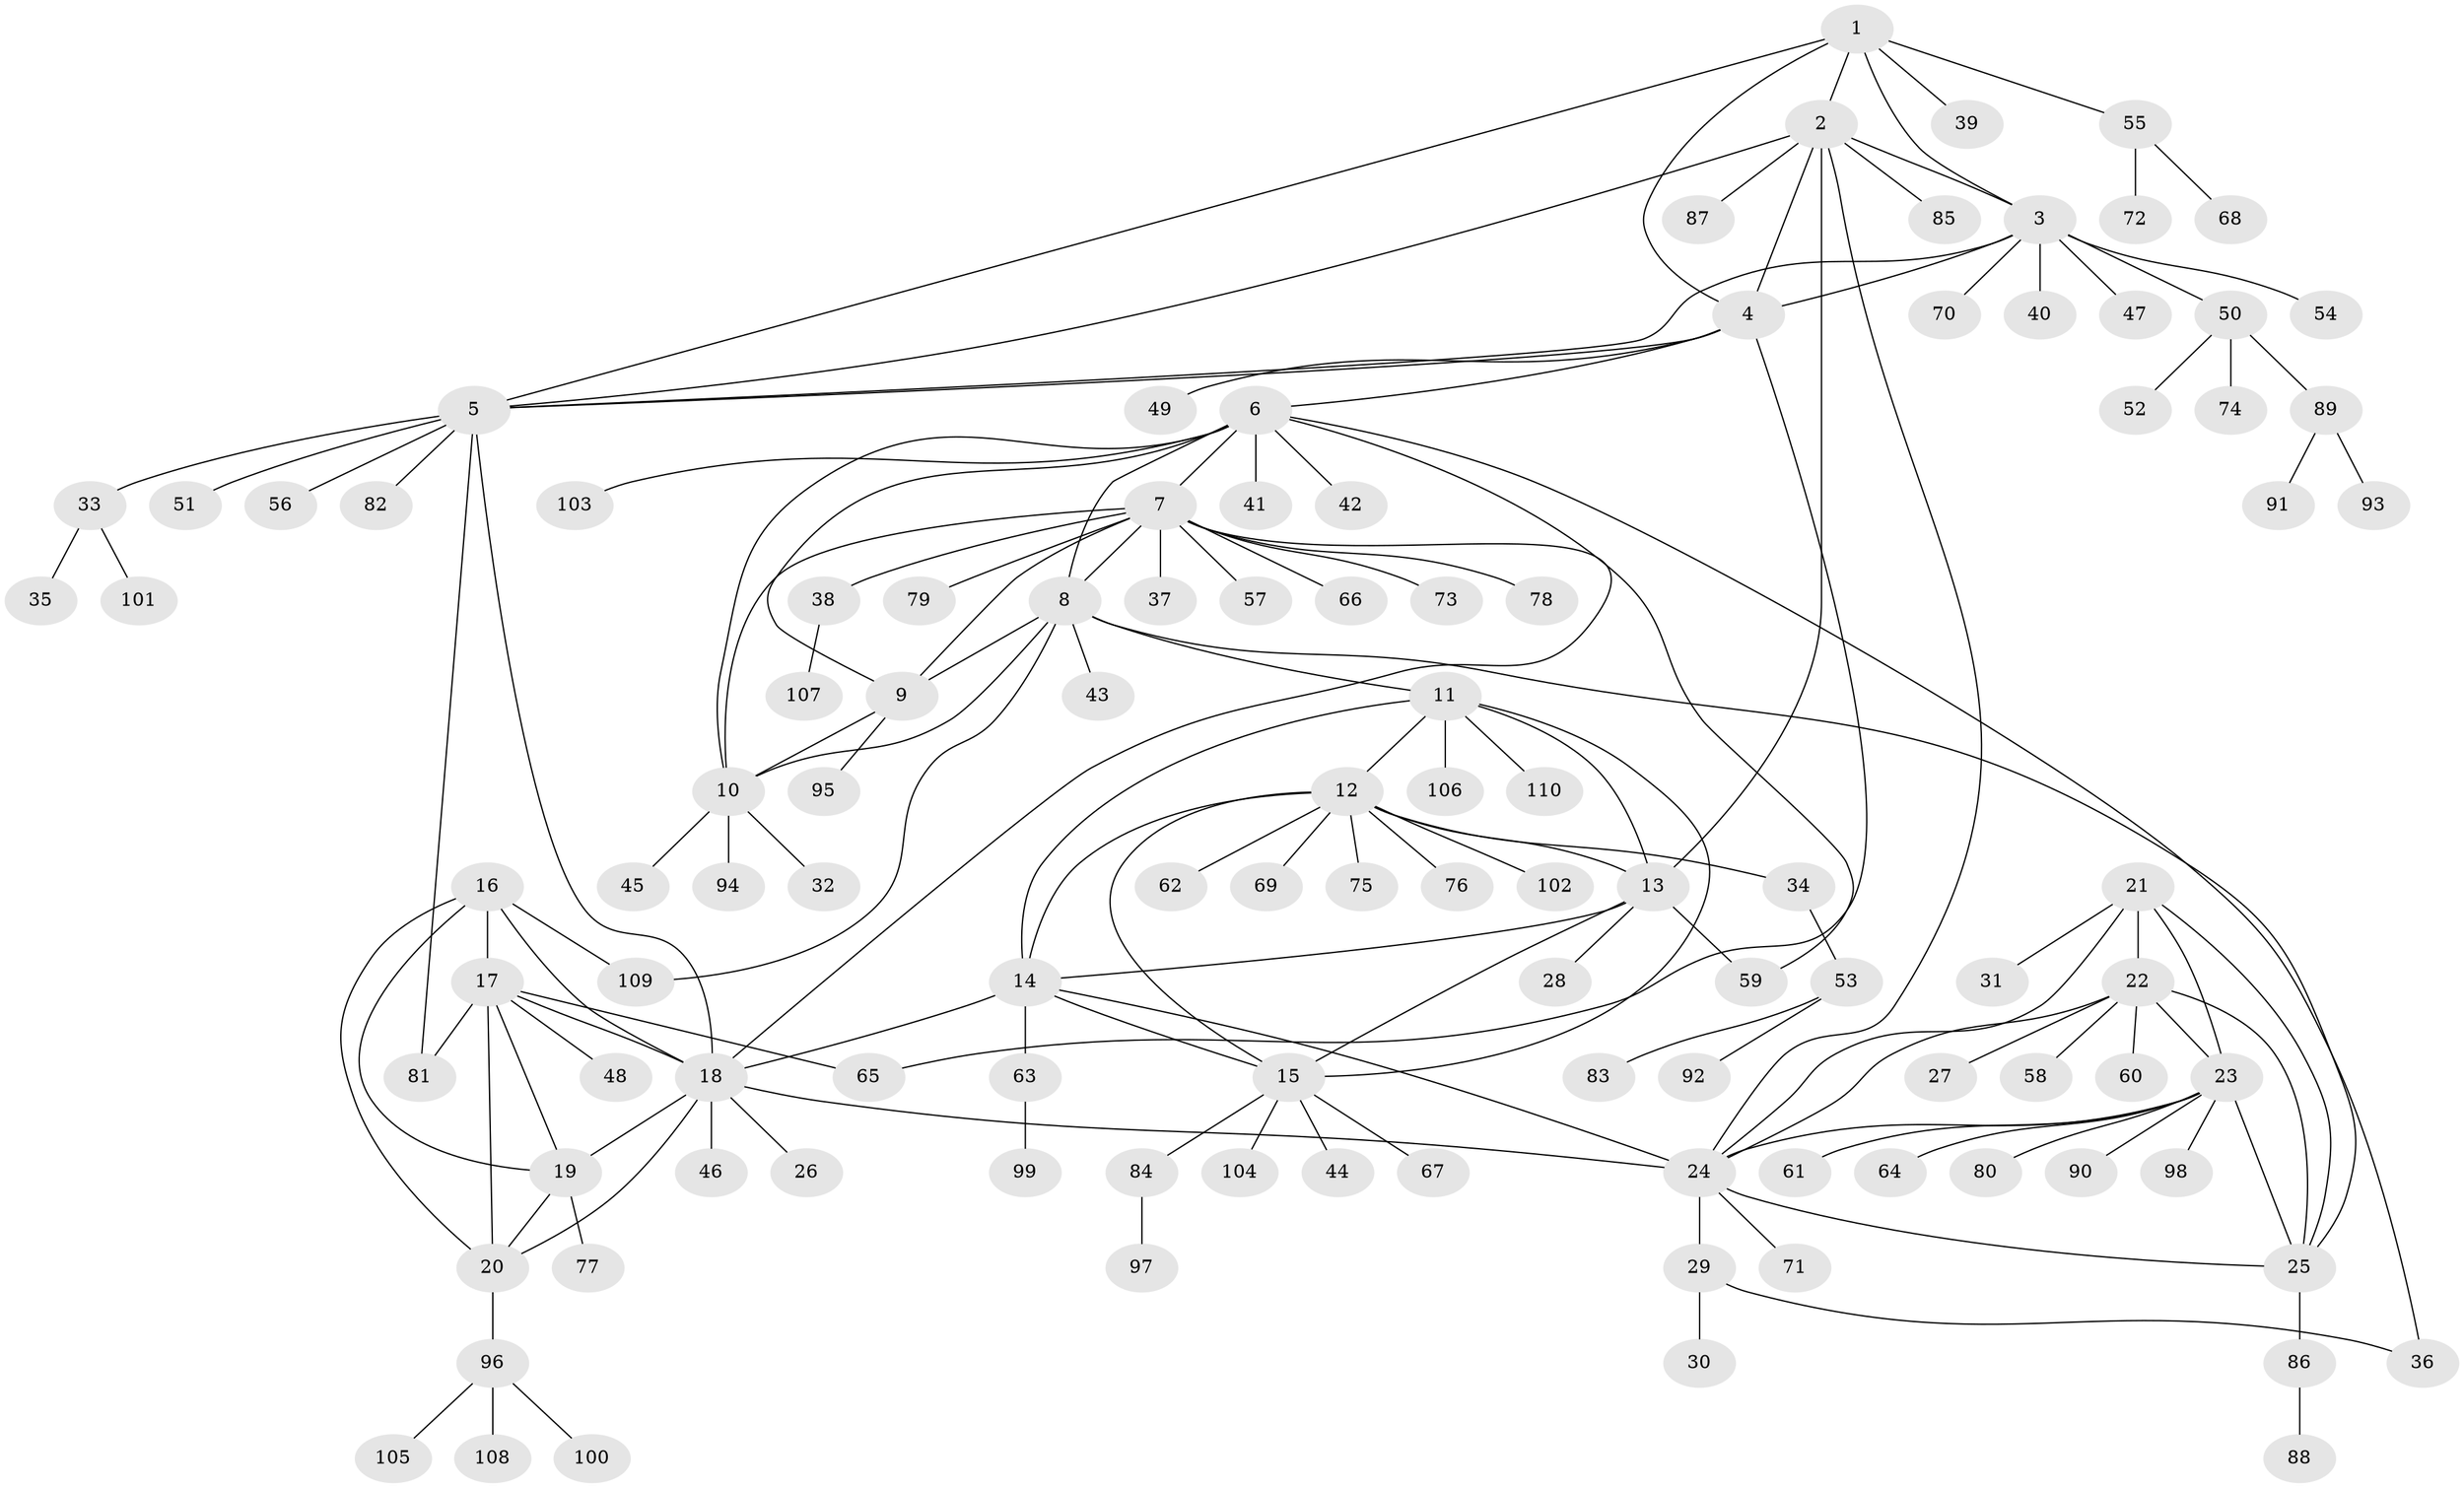 // coarse degree distribution, {11: 0.03529411764705882, 6: 0.047058823529411764, 7: 0.023529411764705882, 5: 0.023529411764705882, 8: 0.03529411764705882, 14: 0.011764705882352941, 4: 0.011764705882352941, 2: 0.11764705882352941, 1: 0.6823529411764706, 3: 0.011764705882352941}
// Generated by graph-tools (version 1.1) at 2025/42/03/06/25 10:42:11]
// undirected, 110 vertices, 150 edges
graph export_dot {
graph [start="1"]
  node [color=gray90,style=filled];
  1;
  2;
  3;
  4;
  5;
  6;
  7;
  8;
  9;
  10;
  11;
  12;
  13;
  14;
  15;
  16;
  17;
  18;
  19;
  20;
  21;
  22;
  23;
  24;
  25;
  26;
  27;
  28;
  29;
  30;
  31;
  32;
  33;
  34;
  35;
  36;
  37;
  38;
  39;
  40;
  41;
  42;
  43;
  44;
  45;
  46;
  47;
  48;
  49;
  50;
  51;
  52;
  53;
  54;
  55;
  56;
  57;
  58;
  59;
  60;
  61;
  62;
  63;
  64;
  65;
  66;
  67;
  68;
  69;
  70;
  71;
  72;
  73;
  74;
  75;
  76;
  77;
  78;
  79;
  80;
  81;
  82;
  83;
  84;
  85;
  86;
  87;
  88;
  89;
  90;
  91;
  92;
  93;
  94;
  95;
  96;
  97;
  98;
  99;
  100;
  101;
  102;
  103;
  104;
  105;
  106;
  107;
  108;
  109;
  110;
  1 -- 2;
  1 -- 3;
  1 -- 4;
  1 -- 5;
  1 -- 39;
  1 -- 55;
  2 -- 3;
  2 -- 4;
  2 -- 5;
  2 -- 13;
  2 -- 24;
  2 -- 85;
  2 -- 87;
  3 -- 4;
  3 -- 5;
  3 -- 40;
  3 -- 47;
  3 -- 50;
  3 -- 54;
  3 -- 70;
  4 -- 5;
  4 -- 6;
  4 -- 49;
  4 -- 65;
  5 -- 18;
  5 -- 33;
  5 -- 51;
  5 -- 56;
  5 -- 81;
  5 -- 82;
  6 -- 7;
  6 -- 8;
  6 -- 9;
  6 -- 10;
  6 -- 36;
  6 -- 41;
  6 -- 42;
  6 -- 59;
  6 -- 103;
  7 -- 8;
  7 -- 9;
  7 -- 10;
  7 -- 18;
  7 -- 37;
  7 -- 38;
  7 -- 57;
  7 -- 66;
  7 -- 73;
  7 -- 78;
  7 -- 79;
  8 -- 9;
  8 -- 10;
  8 -- 11;
  8 -- 25;
  8 -- 43;
  8 -- 109;
  9 -- 10;
  9 -- 95;
  10 -- 32;
  10 -- 45;
  10 -- 94;
  11 -- 12;
  11 -- 13;
  11 -- 14;
  11 -- 15;
  11 -- 106;
  11 -- 110;
  12 -- 13;
  12 -- 14;
  12 -- 15;
  12 -- 34;
  12 -- 62;
  12 -- 69;
  12 -- 75;
  12 -- 76;
  12 -- 102;
  13 -- 14;
  13 -- 15;
  13 -- 28;
  13 -- 59;
  14 -- 15;
  14 -- 18;
  14 -- 24;
  14 -- 63;
  15 -- 44;
  15 -- 67;
  15 -- 84;
  15 -- 104;
  16 -- 17;
  16 -- 18;
  16 -- 19;
  16 -- 20;
  16 -- 109;
  17 -- 18;
  17 -- 19;
  17 -- 20;
  17 -- 48;
  17 -- 65;
  17 -- 81;
  18 -- 19;
  18 -- 20;
  18 -- 24;
  18 -- 26;
  18 -- 46;
  19 -- 20;
  19 -- 77;
  20 -- 96;
  21 -- 22;
  21 -- 23;
  21 -- 24;
  21 -- 25;
  21 -- 31;
  22 -- 23;
  22 -- 24;
  22 -- 25;
  22 -- 27;
  22 -- 58;
  22 -- 60;
  23 -- 24;
  23 -- 25;
  23 -- 61;
  23 -- 64;
  23 -- 80;
  23 -- 90;
  23 -- 98;
  24 -- 25;
  24 -- 29;
  24 -- 71;
  25 -- 86;
  29 -- 30;
  29 -- 36;
  33 -- 35;
  33 -- 101;
  34 -- 53;
  38 -- 107;
  50 -- 52;
  50 -- 74;
  50 -- 89;
  53 -- 83;
  53 -- 92;
  55 -- 68;
  55 -- 72;
  63 -- 99;
  84 -- 97;
  86 -- 88;
  89 -- 91;
  89 -- 93;
  96 -- 100;
  96 -- 105;
  96 -- 108;
}
